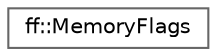 digraph "类继承关系图"
{
 // LATEX_PDF_SIZE
  bgcolor="transparent";
  edge [fontname=Helvetica,fontsize=10,labelfontname=Helvetica,labelfontsize=10];
  node [fontname=Helvetica,fontsize=10,shape=box,height=0.2,width=0.4];
  rankdir="LR";
  Node0 [id="Node000000",label="ff::MemoryFlags",height=0.2,width=0.4,color="grey40", fillcolor="white", style="filled",URL="$structff_1_1_memory_flags.html",tooltip=" "];
}
